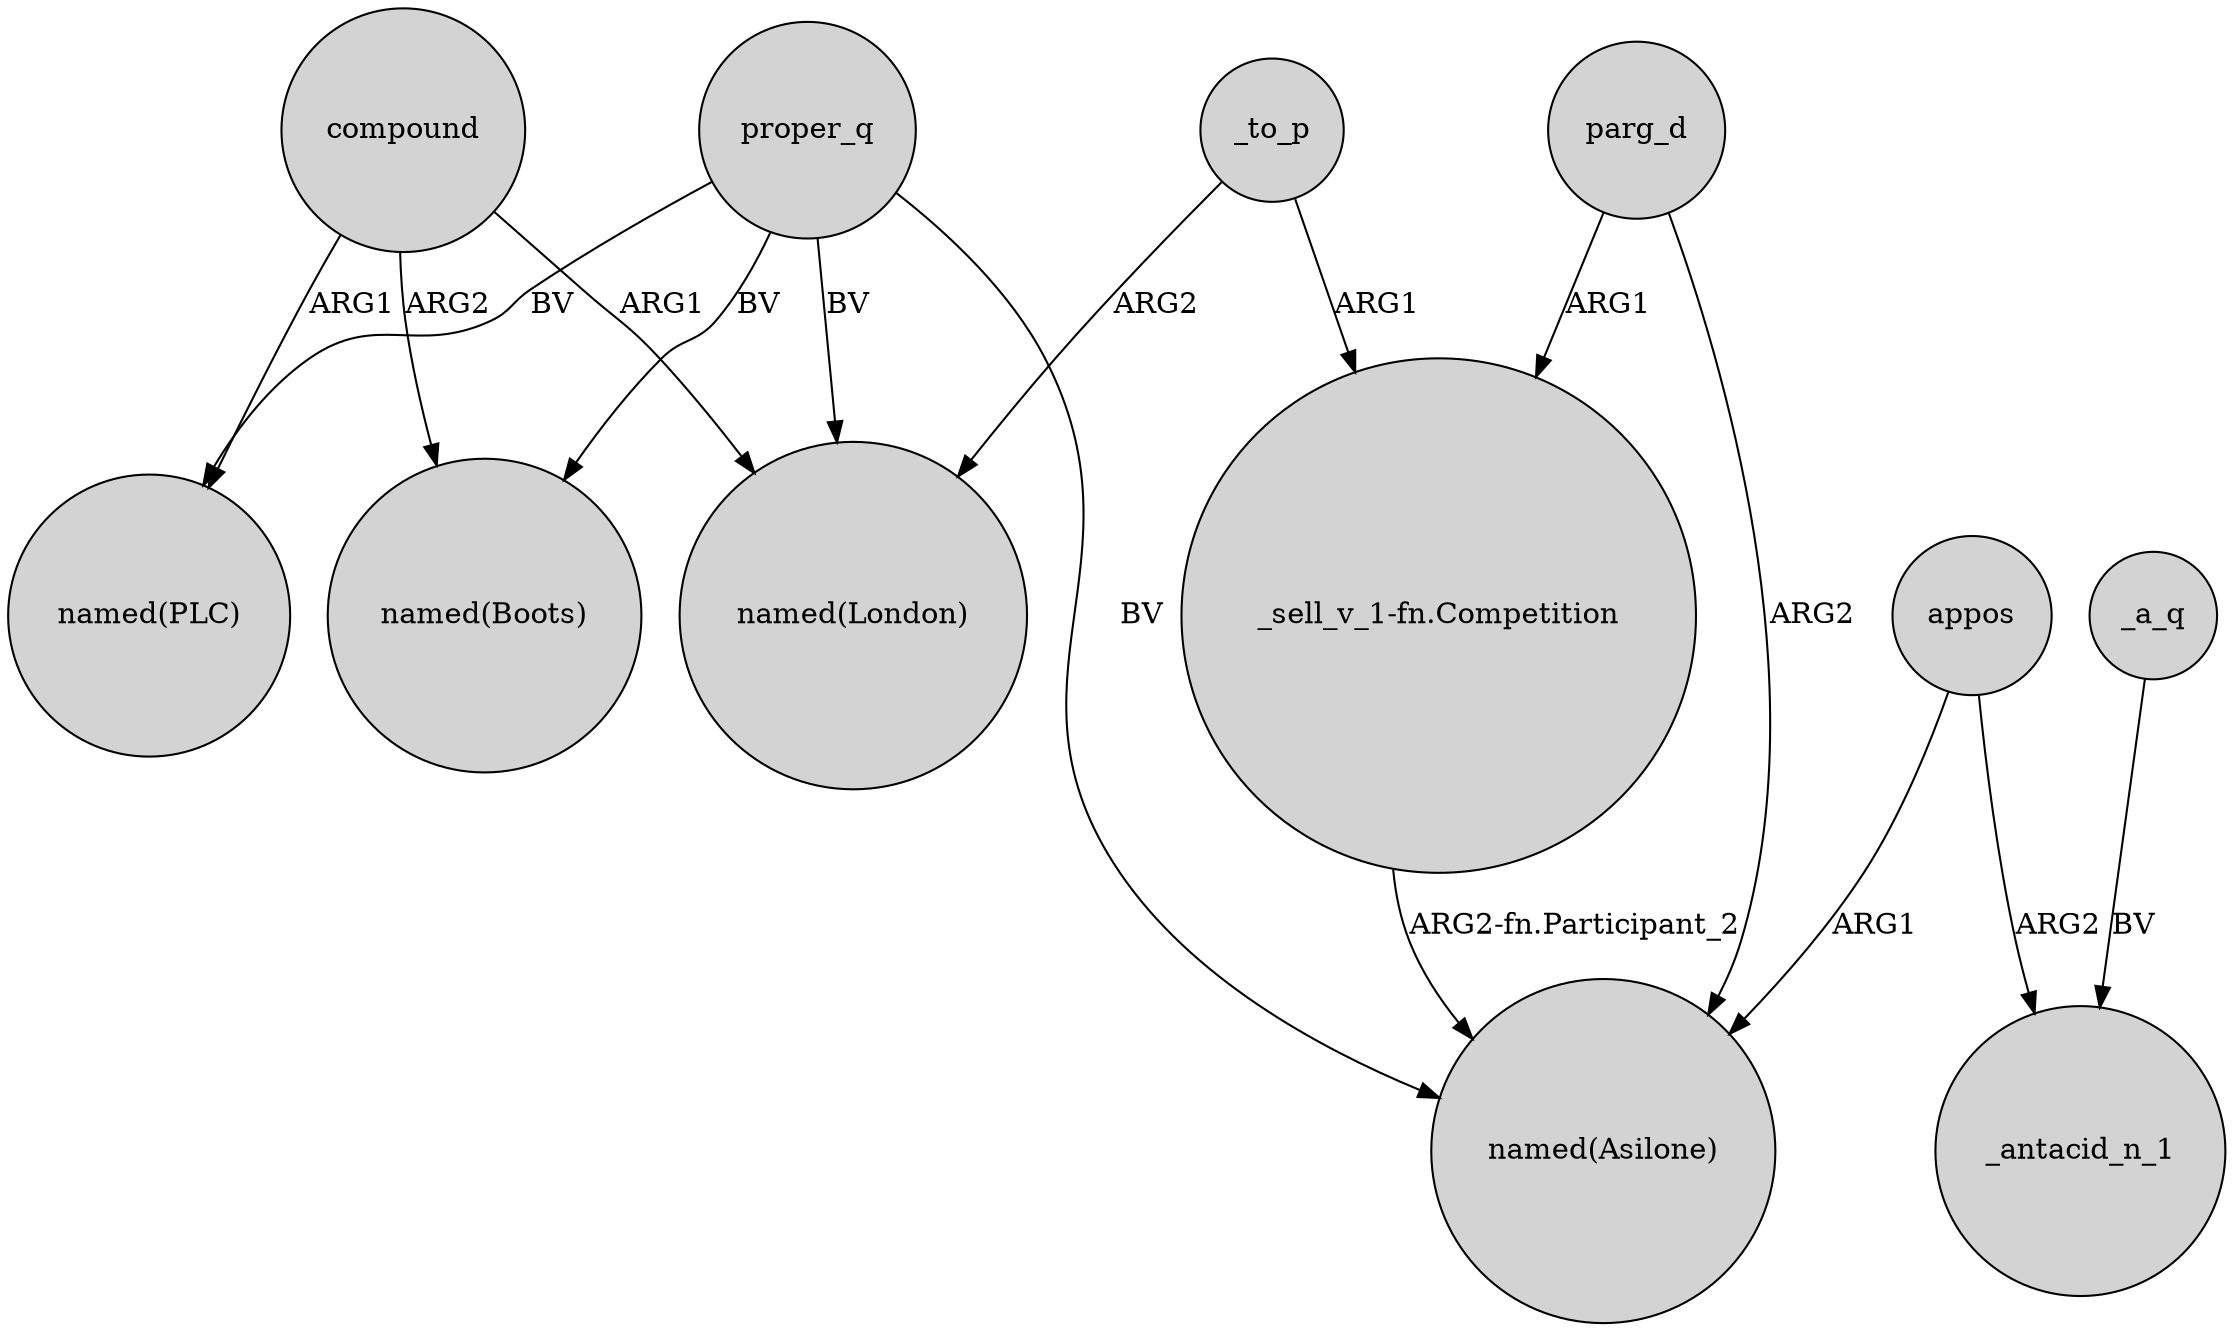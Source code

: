 digraph {
	node [shape=circle style=filled]
	compound -> "named(London)" [label=ARG1]
	_to_p -> "_sell_v_1-fn.Competition" [label=ARG1]
	proper_q -> "named(London)" [label=BV]
	appos -> _antacid_n_1 [label=ARG2]
	"_sell_v_1-fn.Competition" -> "named(Asilone)" [label="ARG2-fn.Participant_2"]
	compound -> "named(Boots)" [label=ARG2]
	compound -> "named(PLC)" [label=ARG1]
	_a_q -> _antacid_n_1 [label=BV]
	proper_q -> "named(PLC)" [label=BV]
	_to_p -> "named(London)" [label=ARG2]
	proper_q -> "named(Boots)" [label=BV]
	appos -> "named(Asilone)" [label=ARG1]
	parg_d -> "_sell_v_1-fn.Competition" [label=ARG1]
	proper_q -> "named(Asilone)" [label=BV]
	parg_d -> "named(Asilone)" [label=ARG2]
}
